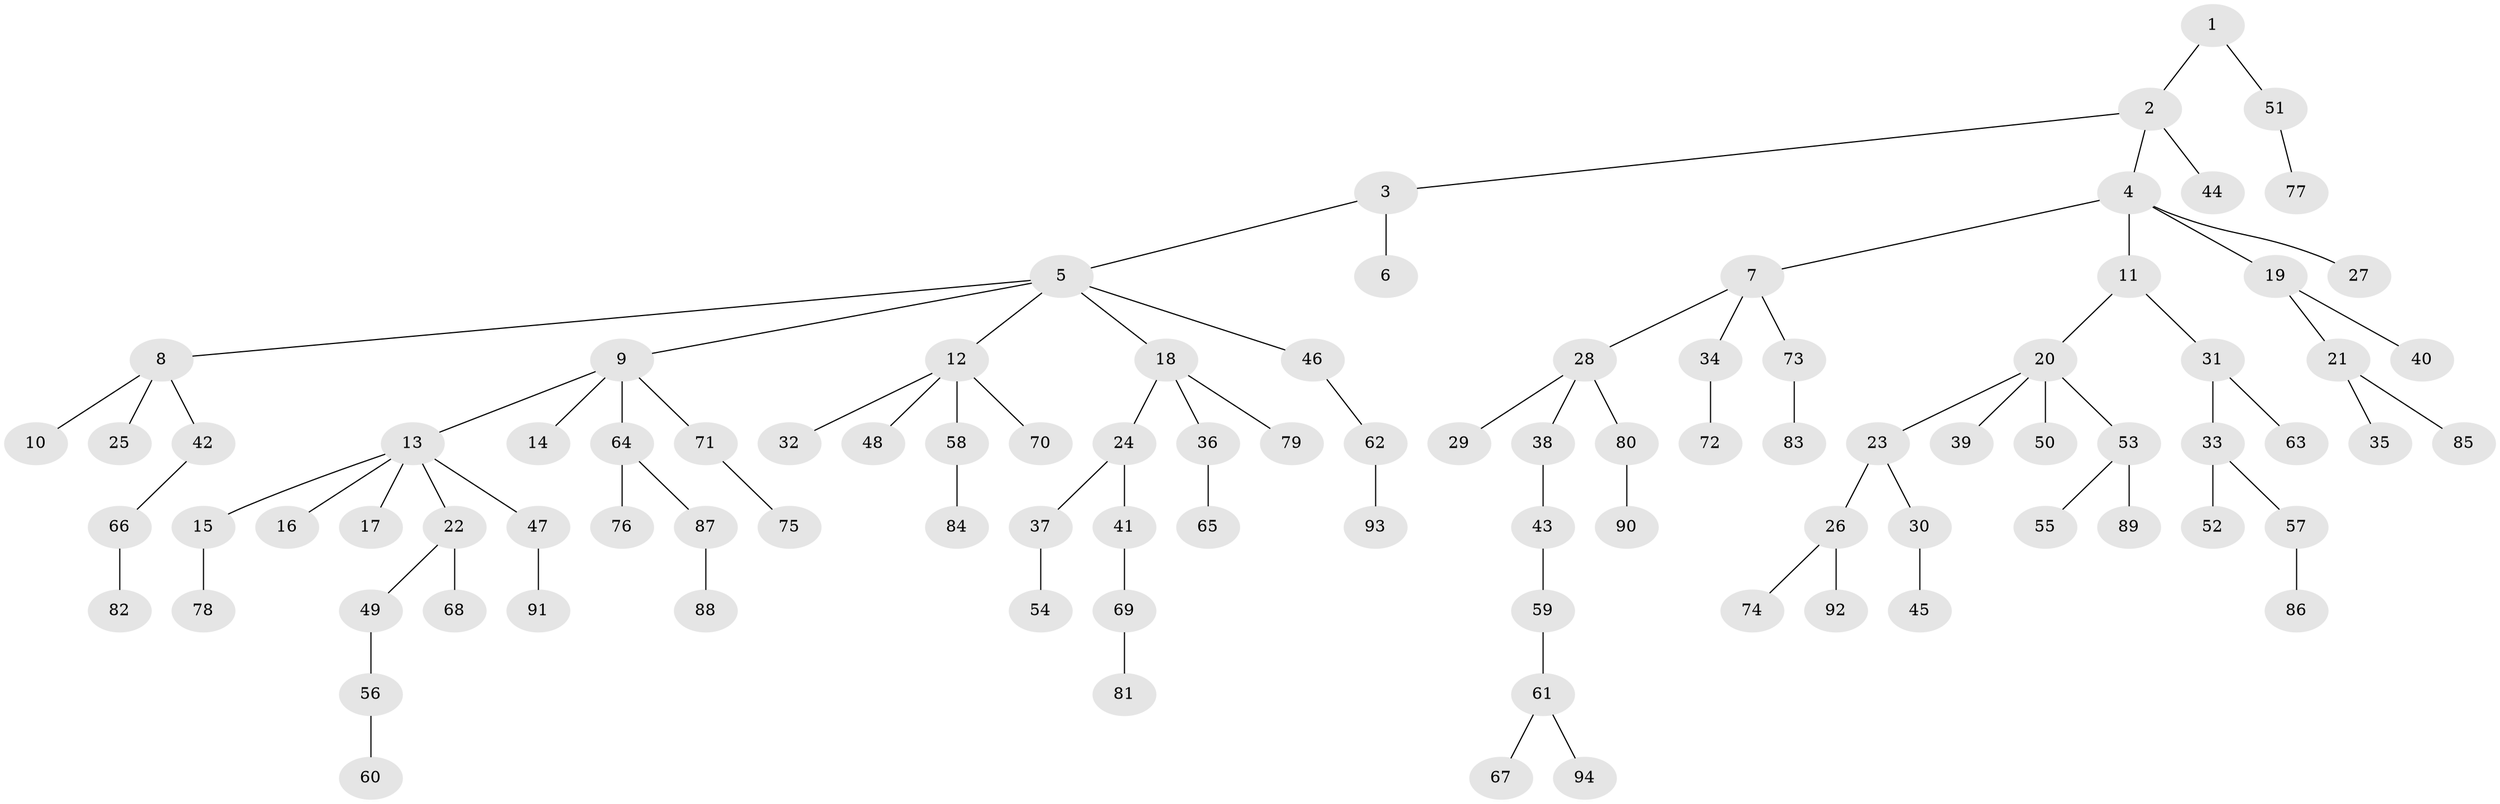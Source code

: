 // Generated by graph-tools (version 1.1) at 2025/15/03/09/25 04:15:33]
// undirected, 94 vertices, 93 edges
graph export_dot {
graph [start="1"]
  node [color=gray90,style=filled];
  1;
  2;
  3;
  4;
  5;
  6;
  7;
  8;
  9;
  10;
  11;
  12;
  13;
  14;
  15;
  16;
  17;
  18;
  19;
  20;
  21;
  22;
  23;
  24;
  25;
  26;
  27;
  28;
  29;
  30;
  31;
  32;
  33;
  34;
  35;
  36;
  37;
  38;
  39;
  40;
  41;
  42;
  43;
  44;
  45;
  46;
  47;
  48;
  49;
  50;
  51;
  52;
  53;
  54;
  55;
  56;
  57;
  58;
  59;
  60;
  61;
  62;
  63;
  64;
  65;
  66;
  67;
  68;
  69;
  70;
  71;
  72;
  73;
  74;
  75;
  76;
  77;
  78;
  79;
  80;
  81;
  82;
  83;
  84;
  85;
  86;
  87;
  88;
  89;
  90;
  91;
  92;
  93;
  94;
  1 -- 2;
  1 -- 51;
  2 -- 3;
  2 -- 4;
  2 -- 44;
  3 -- 5;
  3 -- 6;
  4 -- 7;
  4 -- 11;
  4 -- 19;
  4 -- 27;
  5 -- 8;
  5 -- 9;
  5 -- 12;
  5 -- 18;
  5 -- 46;
  7 -- 28;
  7 -- 34;
  7 -- 73;
  8 -- 10;
  8 -- 25;
  8 -- 42;
  9 -- 13;
  9 -- 14;
  9 -- 64;
  9 -- 71;
  11 -- 20;
  11 -- 31;
  12 -- 32;
  12 -- 48;
  12 -- 58;
  12 -- 70;
  13 -- 15;
  13 -- 16;
  13 -- 17;
  13 -- 22;
  13 -- 47;
  15 -- 78;
  18 -- 24;
  18 -- 36;
  18 -- 79;
  19 -- 21;
  19 -- 40;
  20 -- 23;
  20 -- 39;
  20 -- 50;
  20 -- 53;
  21 -- 35;
  21 -- 85;
  22 -- 49;
  22 -- 68;
  23 -- 26;
  23 -- 30;
  24 -- 37;
  24 -- 41;
  26 -- 74;
  26 -- 92;
  28 -- 29;
  28 -- 38;
  28 -- 80;
  30 -- 45;
  31 -- 33;
  31 -- 63;
  33 -- 52;
  33 -- 57;
  34 -- 72;
  36 -- 65;
  37 -- 54;
  38 -- 43;
  41 -- 69;
  42 -- 66;
  43 -- 59;
  46 -- 62;
  47 -- 91;
  49 -- 56;
  51 -- 77;
  53 -- 55;
  53 -- 89;
  56 -- 60;
  57 -- 86;
  58 -- 84;
  59 -- 61;
  61 -- 67;
  61 -- 94;
  62 -- 93;
  64 -- 76;
  64 -- 87;
  66 -- 82;
  69 -- 81;
  71 -- 75;
  73 -- 83;
  80 -- 90;
  87 -- 88;
}
